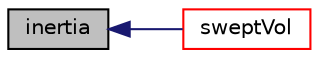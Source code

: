 digraph "inertia"
{
  bgcolor="transparent";
  edge [fontname="Helvetica",fontsize="10",labelfontname="Helvetica",labelfontsize="10"];
  node [fontname="Helvetica",fontsize="10",shape=record];
  rankdir="LR";
  Node146 [label="inertia",height=0.2,width=0.4,color="black", fillcolor="grey75", style="filled", fontcolor="black"];
  Node146 -> Node147 [dir="back",color="midnightblue",fontsize="10",style="solid",fontname="Helvetica"];
  Node147 [label="sweptVol",height=0.2,width=0.4,color="red",URL="$a28385.html#a743d10838ee312b92583a77350a95831",tooltip="Return swept-volume. "];
}
